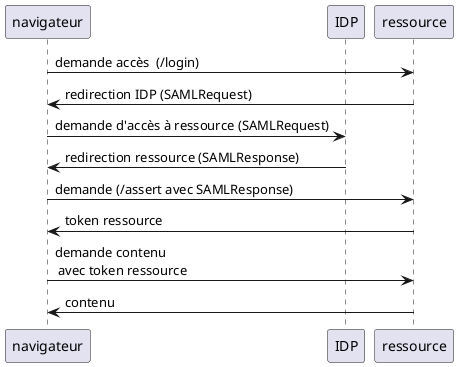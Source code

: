 @startuml
participant navigateur
participant IDP
participant ressource

navigateur -> ressource: demande accès  (/login)
ressource -> navigateur: redirection IDP (SAMLRequest)
navigateur -> IDP : demande d'accès à ressource (SAMLRequest)
IDP -> navigateur : redirection ressource (SAMLResponse)
navigateur -> ressource : demande (/assert avec SAMLResponse)
ressource -> navigateur: token ressource
navigateur -> ressource: demande contenu \n avec token ressource
ressource -> navigateur: contenu
@enduml
